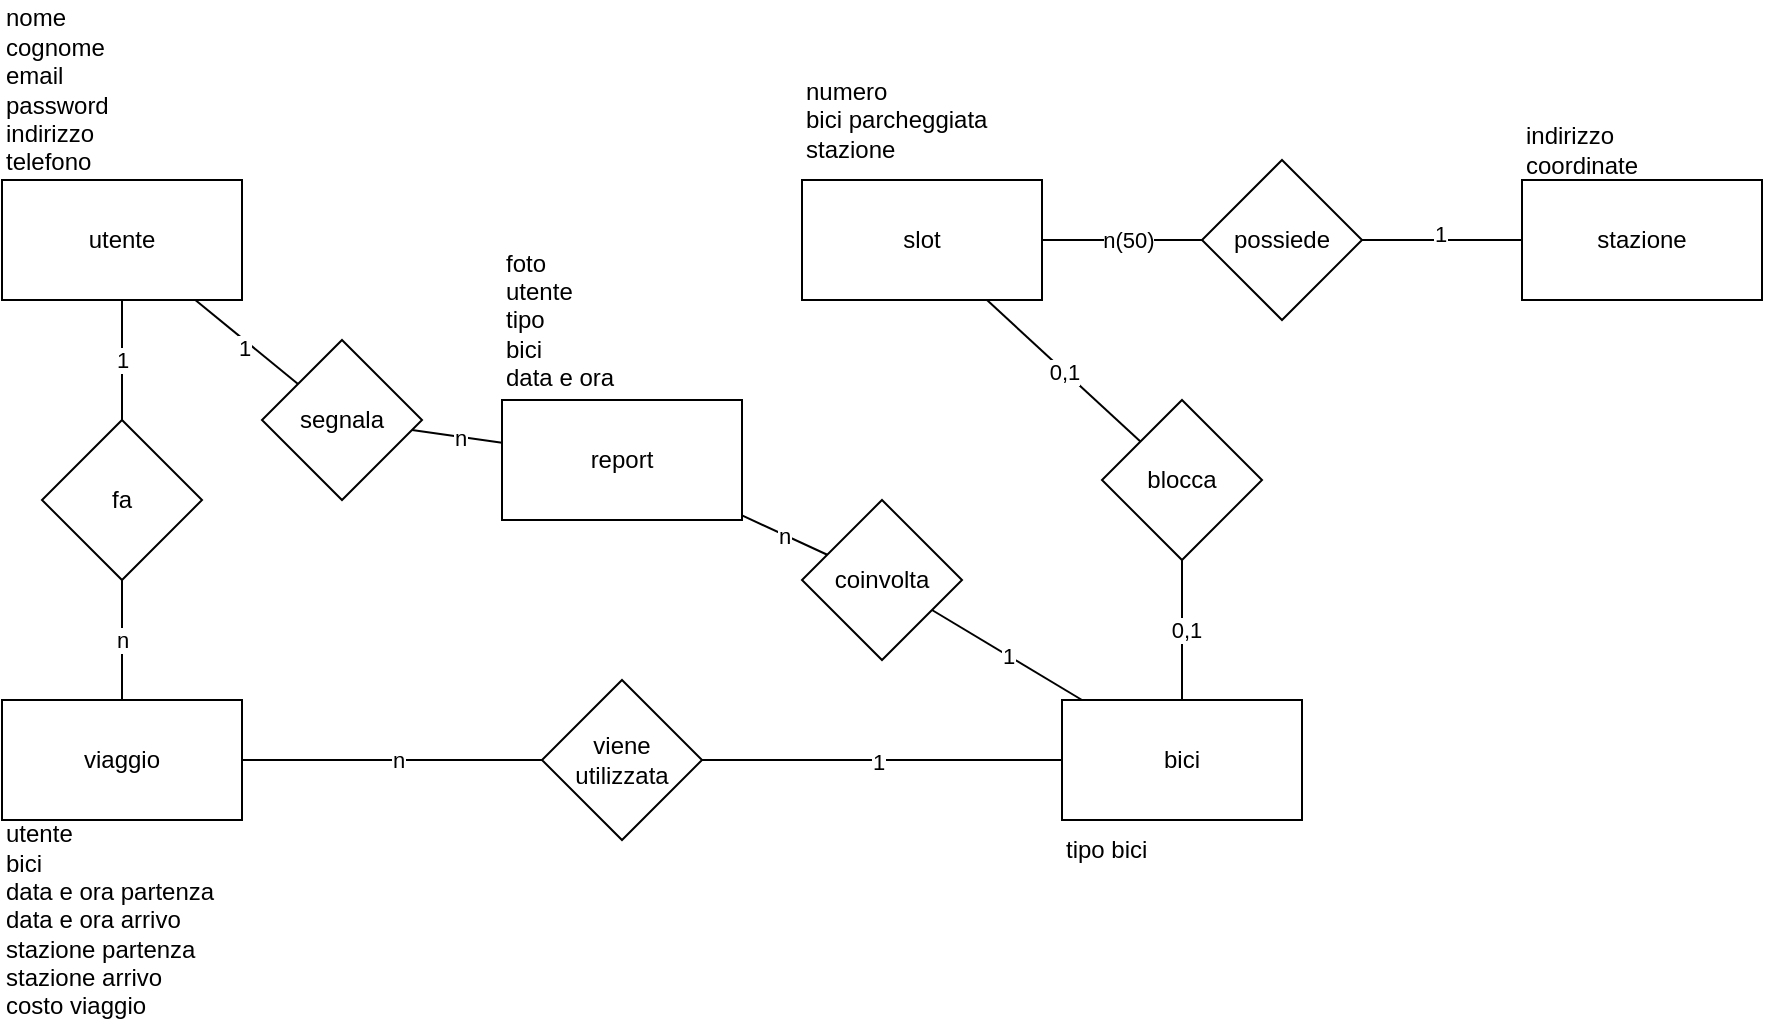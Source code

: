 <mxfile version="14.5.6" type="device"><diagram id="Pz1T5buxKmhV6lbrsTY9" name="Page-1"><mxGraphModel dx="1042" dy="535" grid="1" gridSize="10" guides="1" tooltips="1" connect="1" arrows="1" fold="1" page="1" pageScale="1" pageWidth="827" pageHeight="1169" math="0" shadow="0"><root><mxCell id="0"/><mxCell id="1" parent="0"/><mxCell id="JWg_HGK3jemuhVXug670-1" value="utente" style="rounded=0;whiteSpace=wrap;html=1;" vertex="1" parent="1"><mxGeometry x="30" y="100" width="120" height="60" as="geometry"/></mxCell><mxCell id="JWg_HGK3jemuhVXug670-2" value="bici" style="rounded=0;whiteSpace=wrap;html=1;" vertex="1" parent="1"><mxGeometry x="560" y="360" width="120" height="60" as="geometry"/></mxCell><mxCell id="JWg_HGK3jemuhVXug670-3" value="stazione" style="rounded=0;whiteSpace=wrap;html=1;" vertex="1" parent="1"><mxGeometry x="790" y="100" width="120" height="60" as="geometry"/></mxCell><mxCell id="JWg_HGK3jemuhVXug670-4" value="slot" style="rounded=0;whiteSpace=wrap;html=1;" vertex="1" parent="1"><mxGeometry x="430" y="100" width="120" height="60" as="geometry"/></mxCell><mxCell id="JWg_HGK3jemuhVXug670-5" value="viaggio" style="rounded=0;whiteSpace=wrap;html=1;" vertex="1" parent="1"><mxGeometry x="30" y="360" width="120" height="60" as="geometry"/></mxCell><mxCell id="JWg_HGK3jemuhVXug670-6" value="possiede" style="rhombus;whiteSpace=wrap;html=1;" vertex="1" parent="1"><mxGeometry x="630" y="90" width="80" height="80" as="geometry"/></mxCell><mxCell id="JWg_HGK3jemuhVXug670-8" value="" style="endArrow=none;html=1;" edge="1" parent="1" source="JWg_HGK3jemuhVXug670-6" target="JWg_HGK3jemuhVXug670-3"><mxGeometry width="50" height="50" relative="1" as="geometry"><mxPoint x="500" y="310" as="sourcePoint"/><mxPoint x="550" y="260" as="targetPoint"/></mxGeometry></mxCell><mxCell id="JWg_HGK3jemuhVXug670-10" value="1" style="edgeLabel;html=1;align=center;verticalAlign=middle;resizable=0;points=[];" vertex="1" connectable="0" parent="JWg_HGK3jemuhVXug670-8"><mxGeometry x="-0.021" y="3" relative="1" as="geometry"><mxPoint as="offset"/></mxGeometry></mxCell><mxCell id="JWg_HGK3jemuhVXug670-9" value="" style="endArrow=none;html=1;" edge="1" parent="1" source="JWg_HGK3jemuhVXug670-4" target="JWg_HGK3jemuhVXug670-6"><mxGeometry width="50" height="50" relative="1" as="geometry"><mxPoint x="300" y="270" as="sourcePoint"/><mxPoint x="350" y="220" as="targetPoint"/></mxGeometry></mxCell><mxCell id="JWg_HGK3jemuhVXug670-11" value="n(50)" style="edgeLabel;html=1;align=center;verticalAlign=middle;resizable=0;points=[];" vertex="1" connectable="0" parent="JWg_HGK3jemuhVXug670-9"><mxGeometry x="0.068" relative="1" as="geometry"><mxPoint as="offset"/></mxGeometry></mxCell><mxCell id="JWg_HGK3jemuhVXug670-12" value="blocca" style="rhombus;whiteSpace=wrap;html=1;" vertex="1" parent="1"><mxGeometry x="580" y="210" width="80" height="80" as="geometry"/></mxCell><mxCell id="JWg_HGK3jemuhVXug670-13" value="0,1" style="endArrow=none;html=1;" edge="1" parent="1" source="JWg_HGK3jemuhVXug670-12" target="JWg_HGK3jemuhVXug670-4"><mxGeometry width="50" height="50" relative="1" as="geometry"><mxPoint x="340" y="300" as="sourcePoint"/><mxPoint x="390" y="250" as="targetPoint"/></mxGeometry></mxCell><mxCell id="JWg_HGK3jemuhVXug670-14" value="" style="endArrow=none;html=1;" edge="1" parent="1" source="JWg_HGK3jemuhVXug670-2" target="JWg_HGK3jemuhVXug670-12"><mxGeometry width="50" height="50" relative="1" as="geometry"><mxPoint x="370" y="340" as="sourcePoint"/><mxPoint x="420" y="290" as="targetPoint"/></mxGeometry></mxCell><mxCell id="JWg_HGK3jemuhVXug670-15" value="0,1" style="edgeLabel;html=1;align=center;verticalAlign=middle;resizable=0;points=[];" vertex="1" connectable="0" parent="JWg_HGK3jemuhVXug670-14"><mxGeometry x="0.008" y="-2" relative="1" as="geometry"><mxPoint as="offset"/></mxGeometry></mxCell><mxCell id="JWg_HGK3jemuhVXug670-16" value="viene utilizzata" style="rhombus;whiteSpace=wrap;html=1;" vertex="1" parent="1"><mxGeometry x="300" y="350" width="80" height="80" as="geometry"/></mxCell><mxCell id="JWg_HGK3jemuhVXug670-17" value="" style="endArrow=none;html=1;" edge="1" parent="1" source="JWg_HGK3jemuhVXug670-5" target="JWg_HGK3jemuhVXug670-16"><mxGeometry width="50" height="50" relative="1" as="geometry"><mxPoint x="200" y="510" as="sourcePoint"/><mxPoint x="250" y="460" as="targetPoint"/></mxGeometry></mxCell><mxCell id="JWg_HGK3jemuhVXug670-19" value="n" style="edgeLabel;html=1;align=center;verticalAlign=middle;resizable=0;points=[];" vertex="1" connectable="0" parent="JWg_HGK3jemuhVXug670-17"><mxGeometry x="0.042" relative="1" as="geometry"><mxPoint as="offset"/></mxGeometry></mxCell><mxCell id="JWg_HGK3jemuhVXug670-18" value="" style="endArrow=none;html=1;" edge="1" parent="1" source="JWg_HGK3jemuhVXug670-16" target="JWg_HGK3jemuhVXug670-2"><mxGeometry width="50" height="50" relative="1" as="geometry"><mxPoint x="290" y="540" as="sourcePoint"/><mxPoint x="340" y="490" as="targetPoint"/></mxGeometry></mxCell><mxCell id="JWg_HGK3jemuhVXug670-20" value="1" style="edgeLabel;html=1;align=center;verticalAlign=middle;resizable=0;points=[];" vertex="1" connectable="0" parent="JWg_HGK3jemuhVXug670-18"><mxGeometry x="-0.028" y="-1" relative="1" as="geometry"><mxPoint as="offset"/></mxGeometry></mxCell><mxCell id="JWg_HGK3jemuhVXug670-21" value="fa" style="rhombus;whiteSpace=wrap;html=1;" vertex="1" parent="1"><mxGeometry x="50" y="220" width="80" height="80" as="geometry"/></mxCell><mxCell id="JWg_HGK3jemuhVXug670-22" value="1" style="endArrow=none;html=1;" edge="1" parent="1" source="JWg_HGK3jemuhVXug670-21" target="JWg_HGK3jemuhVXug670-1"><mxGeometry width="50" height="50" relative="1" as="geometry"><mxPoint x="200" y="250" as="sourcePoint"/><mxPoint x="250" y="200" as="targetPoint"/></mxGeometry></mxCell><mxCell id="JWg_HGK3jemuhVXug670-23" value="n" style="endArrow=none;html=1;" edge="1" parent="1" source="JWg_HGK3jemuhVXug670-21" target="JWg_HGK3jemuhVXug670-5"><mxGeometry width="50" height="50" relative="1" as="geometry"><mxPoint x="250" y="260" as="sourcePoint"/><mxPoint x="300" y="210" as="targetPoint"/></mxGeometry></mxCell><mxCell id="JWg_HGK3jemuhVXug670-24" value="nome&lt;br&gt;cognome&lt;br&gt;email&lt;br&gt;password&lt;br&gt;indirizzo&lt;br&gt;telefono" style="text;html=1;strokeColor=none;fillColor=none;align=left;verticalAlign=middle;whiteSpace=wrap;rounded=0;" vertex="1" parent="1"><mxGeometry x="30" y="10" width="100" height="90" as="geometry"/></mxCell><mxCell id="JWg_HGK3jemuhVXug670-25" value="utente&lt;br&gt;bici&lt;br&gt;data e ora partenza&lt;br&gt;data e ora arrivo&lt;br&gt;stazione partenza&lt;br&gt;stazione arrivo&lt;br&gt;costo viaggio" style="text;html=1;strokeColor=none;fillColor=none;align=left;verticalAlign=middle;whiteSpace=wrap;rounded=0;" vertex="1" parent="1"><mxGeometry x="30" y="420" width="120" height="100" as="geometry"/></mxCell><mxCell id="JWg_HGK3jemuhVXug670-27" value="tipo bici" style="text;html=1;strokeColor=none;fillColor=none;align=left;verticalAlign=middle;whiteSpace=wrap;rounded=0;" vertex="1" parent="1"><mxGeometry x="560" y="420" width="120" height="30" as="geometry"/></mxCell><mxCell id="JWg_HGK3jemuhVXug670-28" value="numero&lt;br&gt;bici parcheggiata&lt;br&gt;stazione&lt;br&gt;" style="text;html=1;strokeColor=none;fillColor=none;align=left;verticalAlign=middle;whiteSpace=wrap;rounded=0;" vertex="1" parent="1"><mxGeometry x="430" y="40" width="120" height="60" as="geometry"/></mxCell><mxCell id="JWg_HGK3jemuhVXug670-29" value="indirizzo&lt;br&gt;coordinate" style="text;html=1;strokeColor=none;fillColor=none;align=left;verticalAlign=middle;whiteSpace=wrap;rounded=0;" vertex="1" parent="1"><mxGeometry x="790" y="70" width="120" height="30" as="geometry"/></mxCell><mxCell id="JWg_HGK3jemuhVXug670-30" value="report" style="rounded=0;whiteSpace=wrap;html=1;" vertex="1" parent="1"><mxGeometry x="280" y="210" width="120" height="60" as="geometry"/></mxCell><mxCell id="JWg_HGK3jemuhVXug670-31" value="foto&lt;br&gt;utente&lt;br&gt;tipo&lt;br&gt;bici&lt;br&gt;data e ora" style="text;html=1;strokeColor=none;fillColor=none;align=left;verticalAlign=middle;whiteSpace=wrap;rounded=0;" vertex="1" parent="1"><mxGeometry x="280" y="130" width="60" height="80" as="geometry"/></mxCell><mxCell id="JWg_HGK3jemuhVXug670-32" value="segnala" style="rhombus;whiteSpace=wrap;html=1;" vertex="1" parent="1"><mxGeometry x="160" y="180" width="80" height="80" as="geometry"/></mxCell><mxCell id="JWg_HGK3jemuhVXug670-33" value="coinvolta" style="rhombus;whiteSpace=wrap;html=1;" vertex="1" parent="1"><mxGeometry x="430" y="260" width="80" height="80" as="geometry"/></mxCell><mxCell id="JWg_HGK3jemuhVXug670-34" value="" style="endArrow=none;html=1;" edge="1" parent="1" source="JWg_HGK3jemuhVXug670-1" target="JWg_HGK3jemuhVXug670-32"><mxGeometry width="50" height="50" relative="1" as="geometry"><mxPoint x="200" y="130" as="sourcePoint"/><mxPoint x="250" y="80" as="targetPoint"/></mxGeometry></mxCell><mxCell id="JWg_HGK3jemuhVXug670-36" value="1" style="edgeLabel;html=1;align=center;verticalAlign=middle;resizable=0;points=[];" vertex="1" connectable="0" parent="JWg_HGK3jemuhVXug670-34"><mxGeometry x="0.022" y="-3" relative="1" as="geometry"><mxPoint as="offset"/></mxGeometry></mxCell><mxCell id="JWg_HGK3jemuhVXug670-35" value="" style="endArrow=none;html=1;" edge="1" parent="1" source="JWg_HGK3jemuhVXug670-32" target="JWg_HGK3jemuhVXug670-30"><mxGeometry width="50" height="50" relative="1" as="geometry"><mxPoint x="240" y="100" as="sourcePoint"/><mxPoint x="290" y="50" as="targetPoint"/></mxGeometry></mxCell><mxCell id="JWg_HGK3jemuhVXug670-37" value="n" style="edgeLabel;html=1;align=center;verticalAlign=middle;resizable=0;points=[];" vertex="1" connectable="0" parent="JWg_HGK3jemuhVXug670-35"><mxGeometry x="0.024" relative="1" as="geometry"><mxPoint as="offset"/></mxGeometry></mxCell><mxCell id="JWg_HGK3jemuhVXug670-38" value="n" style="endArrow=none;html=1;" edge="1" parent="1" source="JWg_HGK3jemuhVXug670-33" target="JWg_HGK3jemuhVXug670-30"><mxGeometry width="50" height="50" relative="1" as="geometry"><mxPoint x="350" y="350" as="sourcePoint"/><mxPoint x="400" y="300" as="targetPoint"/></mxGeometry></mxCell><mxCell id="JWg_HGK3jemuhVXug670-39" value="1" style="endArrow=none;html=1;" edge="1" parent="1" source="JWg_HGK3jemuhVXug670-2" target="JWg_HGK3jemuhVXug670-33"><mxGeometry width="50" height="50" relative="1" as="geometry"><mxPoint x="370" y="360" as="sourcePoint"/><mxPoint x="420" y="310" as="targetPoint"/></mxGeometry></mxCell></root></mxGraphModel></diagram></mxfile>